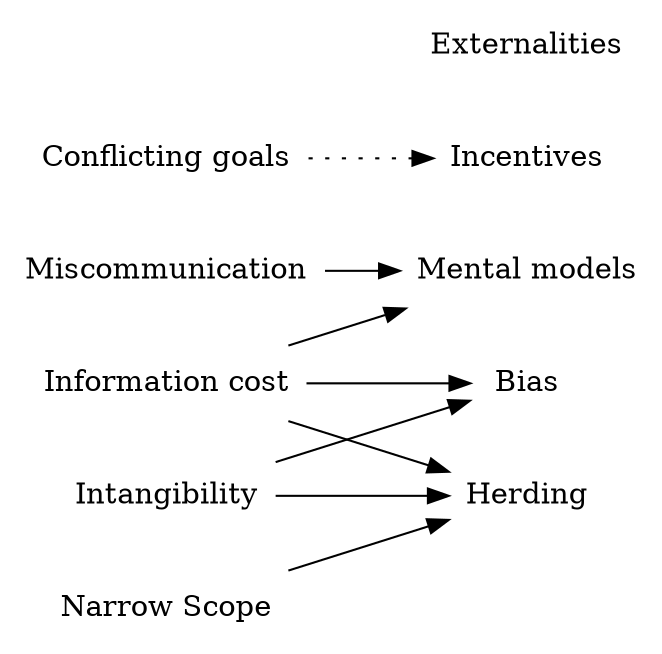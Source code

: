 digraph human {
rankdir=LR

node [shape=plaintext]

miscommunication [label="Miscommunication"]
information [label="Information cost"]
conflict [label="Conflicting goals"]
intangibility [label="Intangibility"]
scope [label="Narrow Scope"]

{rank=same miscommunication information conflict intangibility scope}

mental [label="Mental models"]
externalities [label="Externalities"]
bias [label="Bias"]
herding [label="Herding"]
incentives [label="Incentives"]

{rank=same mental externalities bias herding incentives}

miscommunication -> {mental}
information -> {mental bias herding}
conflict -> {incentives} [style=dotted]
intangibility -> {bias herding}
scope -> {herding}
}
